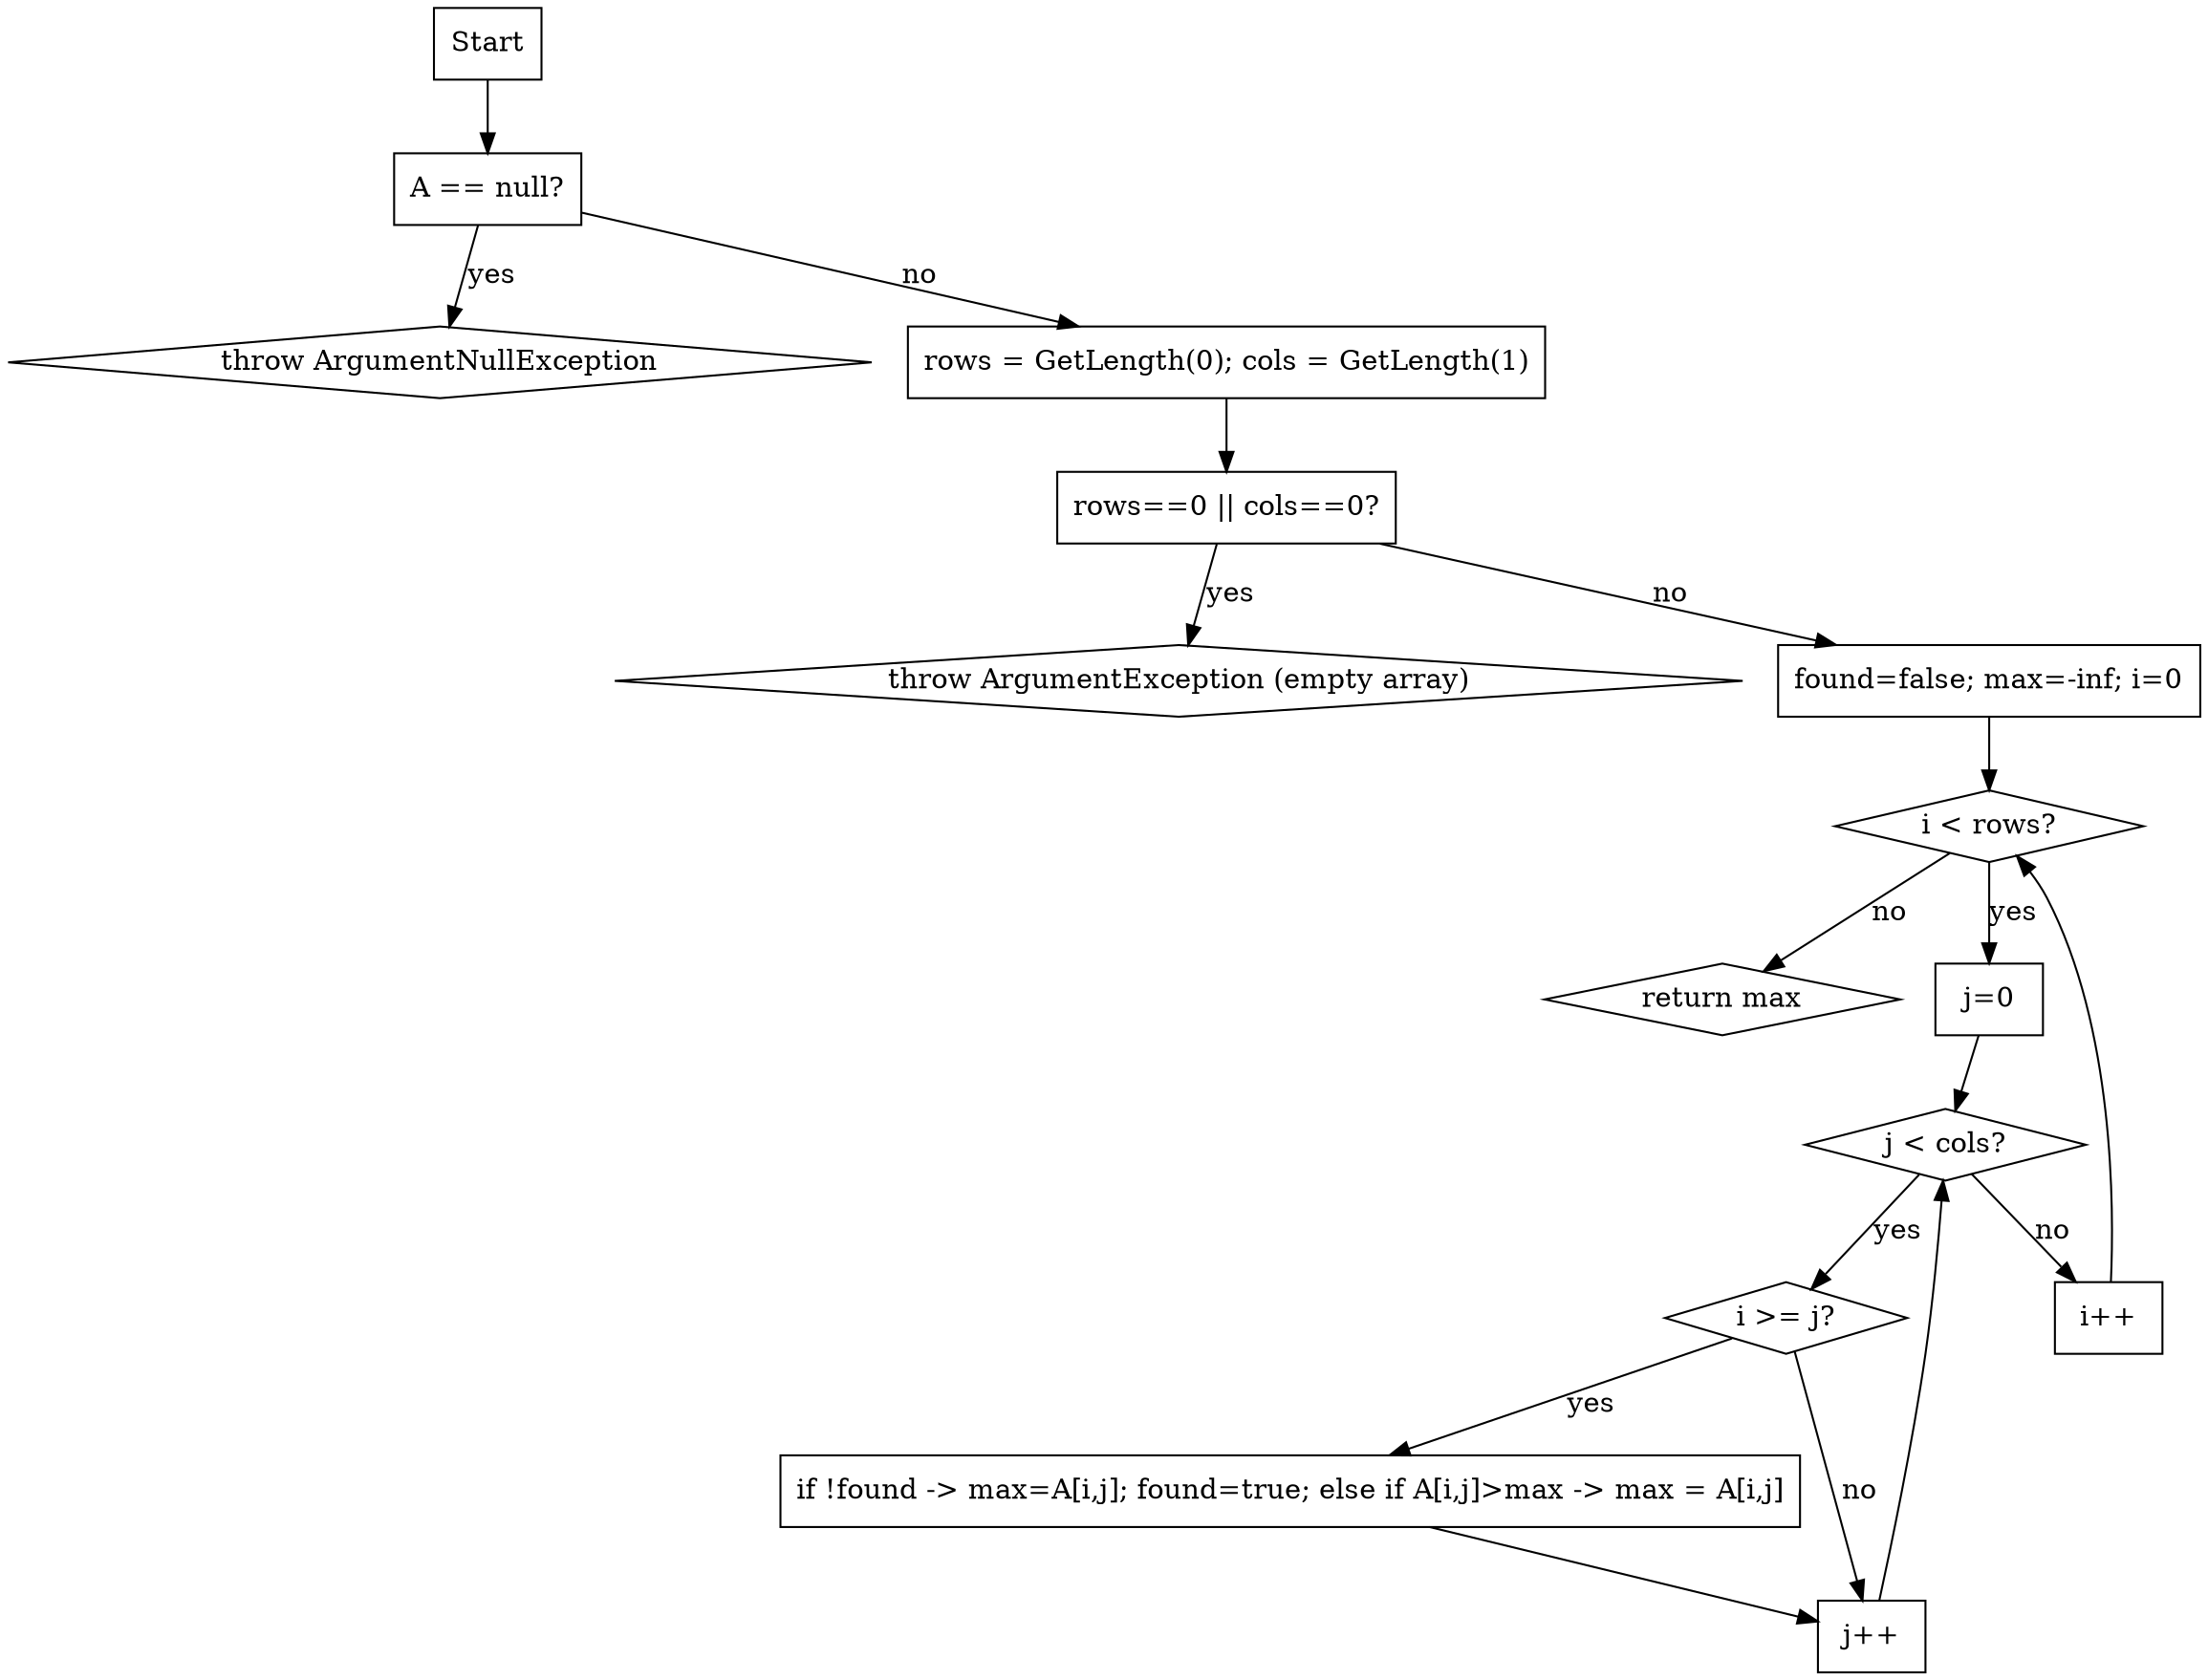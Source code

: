 digraph MaxDiagUGP {
node [shape=box];
Start -> CheckNull;
CheckNull [label="A == null?"];
CheckNull -> ThrowNull [label="yes"];
CheckNull -> GetDims [label="no"];


ThrowNull [shape=diamond,label="throw ArgumentNullException"];


GetDims [label="rows = GetLength(0); cols = GetLength(1)"];
GetDims -> CheckEmpty;
CheckEmpty [label="rows==0 || cols==0?"];
CheckEmpty -> ThrowEmpty [label="yes"];
CheckEmpty -> InitSearch [label="no"];


ThrowEmpty [shape=diamond,label="throw ArgumentException (empty array)"];


InitSearch [label="found=false; max=-inf; i=0"];
InitSearch -> OuterLoop;


OuterLoop [label="i < rows?", shape=diamond];
OuterLoop -> End [label="no"];
OuterLoop -> InnerInit [label="yes"];


InnerInit [label="j=0"];
InnerInit -> InnerLoop;


InnerLoop [label="j < cols?", shape=diamond];
InnerLoop -> NextI [label="no"];
InnerLoop -> CheckIgeJ [label="yes"];


CheckIgeJ [label="i >= j?", shape=diamond];
CheckIgeJ -> IncJ [label="no"];
CheckIgeJ -> IfNotFound [label="yes"];


IfNotFound [label="if !found -> max=A[i,j]; found=true; else if A[i,j]>max -> max = A[i,j]"];
IfNotFound -> IncJ;


IncJ [label="j++"];
IncJ -> InnerLoop;


NextI [label="i++"];
NextI -> OuterLoop;


End [shape=diamond,label="return max"];
}

